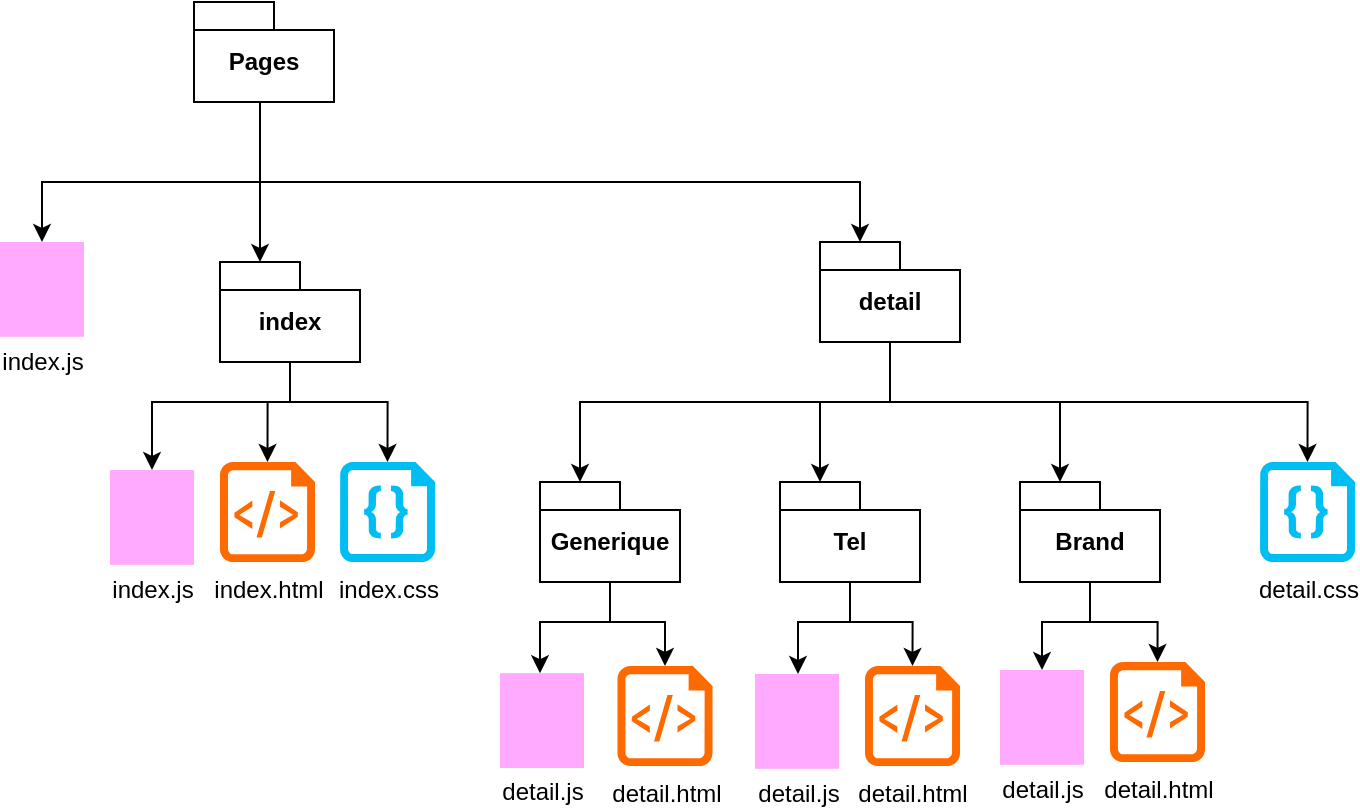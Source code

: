 <mxfile version="25.0.3">
  <diagram name="Page-1" id="C8sI8S7akujIS43JbPkm">
    <mxGraphModel dx="2388" dy="1168" grid="1" gridSize="10" guides="1" tooltips="1" connect="1" arrows="1" fold="1" page="1" pageScale="1" pageWidth="827" pageHeight="1169" math="0" shadow="0">
      <root>
        <mxCell id="0" />
        <mxCell id="1" parent="0" />
        <mxCell id="2LCq1G3_xKqZmttZIo4R-8" value="" style="edgeStyle=orthogonalEdgeStyle;rounded=0;orthogonalLoop=1;jettySize=auto;html=1;" edge="1" parent="1" source="2LCq1G3_xKqZmttZIo4R-6" target="2LCq1G3_xKqZmttZIo4R-7">
          <mxGeometry relative="1" as="geometry">
            <Array as="points">
              <mxPoint x="300" y="400" />
              <mxPoint x="600" y="400" />
            </Array>
          </mxGeometry>
        </mxCell>
        <mxCell id="2LCq1G3_xKqZmttZIo4R-10" value="" style="edgeStyle=orthogonalEdgeStyle;rounded=0;orthogonalLoop=1;jettySize=auto;html=1;" edge="1" parent="1" source="2LCq1G3_xKqZmttZIo4R-6" target="2LCq1G3_xKqZmttZIo4R-9">
          <mxGeometry relative="1" as="geometry">
            <Array as="points">
              <mxPoint x="300" y="380" />
              <mxPoint x="300" y="380" />
            </Array>
          </mxGeometry>
        </mxCell>
        <mxCell id="2LCq1G3_xKqZmttZIo4R-15" style="edgeStyle=orthogonalEdgeStyle;rounded=0;orthogonalLoop=1;jettySize=auto;html=1;" edge="1" parent="1" source="2LCq1G3_xKqZmttZIo4R-6" target="2LCq1G3_xKqZmttZIo4R-22">
          <mxGeometry relative="1" as="geometry">
            <mxPoint x="511" y="440" as="targetPoint" />
            <Array as="points">
              <mxPoint x="300" y="400" />
              <mxPoint x="191" y="400" />
            </Array>
          </mxGeometry>
        </mxCell>
        <mxCell id="2LCq1G3_xKqZmttZIo4R-6" value="Pages" style="shape=folder;fontStyle=1;spacingTop=10;tabWidth=40;tabHeight=14;tabPosition=left;html=1;whiteSpace=wrap;" vertex="1" parent="1">
          <mxGeometry x="267" y="310" width="70" height="50" as="geometry" />
        </mxCell>
        <mxCell id="2LCq1G3_xKqZmttZIo4R-7" value="detail" style="shape=folder;fontStyle=1;spacingTop=10;tabWidth=40;tabHeight=14;tabPosition=left;html=1;whiteSpace=wrap;" vertex="1" parent="1">
          <mxGeometry x="580" y="430" width="70" height="50" as="geometry" />
        </mxCell>
        <mxCell id="2LCq1G3_xKqZmttZIo4R-23" style="edgeStyle=orthogonalEdgeStyle;rounded=0;orthogonalLoop=1;jettySize=auto;html=1;" edge="1" parent="1" source="2LCq1G3_xKqZmttZIo4R-9" target="2LCq1G3_xKqZmttZIo4R-16">
          <mxGeometry relative="1" as="geometry">
            <Array as="points">
              <mxPoint x="315" y="510" />
              <mxPoint x="246" y="510" />
            </Array>
          </mxGeometry>
        </mxCell>
        <mxCell id="2LCq1G3_xKqZmttZIo4R-9" value="index" style="shape=folder;fontStyle=1;spacingTop=10;tabWidth=40;tabHeight=14;tabPosition=left;html=1;whiteSpace=wrap;" vertex="1" parent="1">
          <mxGeometry x="280" y="440" width="70" height="50" as="geometry" />
        </mxCell>
        <mxCell id="2LCq1G3_xKqZmttZIo4R-16" value="&lt;div&gt;&lt;br&gt;&lt;/div&gt;&lt;div&gt;&lt;br&gt;&lt;/div&gt;&lt;div&gt;&lt;br&gt;&lt;/div&gt;&lt;div&gt;&lt;br&gt;&lt;/div&gt;&lt;div&gt;&lt;br&gt;&lt;/div&gt;index.js" style="points=[];aspect=fixed;html=1;align=center;shadow=0;dashed=0;fillColor=#ffaaff;strokeColor=none;shape=mxgraph.alibaba_cloud.nodejs_performance_platform;" vertex="1" parent="1">
          <mxGeometry x="225" y="544" width="42" height="47.4" as="geometry" />
        </mxCell>
        <mxCell id="2LCq1G3_xKqZmttZIo4R-20" value="index.html" style="verticalLabelPosition=bottom;html=1;verticalAlign=top;align=center;strokeColor=none;fillColor=#FF6A00;shape=mxgraph.azure.script_file;pointerEvents=1;" vertex="1" parent="1">
          <mxGeometry x="280" y="540" width="47.5" height="50" as="geometry" />
        </mxCell>
        <mxCell id="2LCq1G3_xKqZmttZIo4R-21" value="index.css" style="verticalLabelPosition=bottom;html=1;verticalAlign=top;align=center;strokeColor=none;fillColor=#00BEF2;shape=mxgraph.azure.code_file;pointerEvents=1;" vertex="1" parent="1">
          <mxGeometry x="340" y="540" width="47.5" height="50" as="geometry" />
        </mxCell>
        <mxCell id="2LCq1G3_xKqZmttZIo4R-22" value="&lt;div&gt;&lt;br&gt;&lt;/div&gt;&lt;div&gt;&lt;br&gt;&lt;/div&gt;&lt;div&gt;&lt;br&gt;&lt;/div&gt;&lt;div&gt;&lt;br&gt;&lt;/div&gt;&lt;div&gt;&lt;br&gt;&lt;/div&gt;index.js" style="points=[];aspect=fixed;html=1;align=center;shadow=0;dashed=0;fillColor=#ffaaff;strokeColor=none;shape=mxgraph.alibaba_cloud.nodejs_performance_platform;" vertex="1" parent="1">
          <mxGeometry x="170" y="430" width="42" height="47.4" as="geometry" />
        </mxCell>
        <mxCell id="2LCq1G3_xKqZmttZIo4R-24" style="edgeStyle=orthogonalEdgeStyle;rounded=0;orthogonalLoop=1;jettySize=auto;html=1;entryX=0.5;entryY=0;entryDx=0;entryDy=0;entryPerimeter=0;" edge="1" parent="1" source="2LCq1G3_xKqZmttZIo4R-9" target="2LCq1G3_xKqZmttZIo4R-20">
          <mxGeometry relative="1" as="geometry">
            <Array as="points">
              <mxPoint x="315" y="510" />
              <mxPoint x="304" y="510" />
            </Array>
          </mxGeometry>
        </mxCell>
        <mxCell id="2LCq1G3_xKqZmttZIo4R-25" style="edgeStyle=orthogonalEdgeStyle;rounded=0;orthogonalLoop=1;jettySize=auto;html=1;entryX=0.5;entryY=0;entryDx=0;entryDy=0;entryPerimeter=0;" edge="1" parent="1" source="2LCq1G3_xKqZmttZIo4R-9" target="2LCq1G3_xKqZmttZIo4R-21">
          <mxGeometry relative="1" as="geometry">
            <Array as="points">
              <mxPoint x="315" y="510" />
              <mxPoint x="364" y="510" />
            </Array>
          </mxGeometry>
        </mxCell>
        <mxCell id="2LCq1G3_xKqZmttZIo4R-26" value="&lt;div&gt;&lt;br&gt;&lt;/div&gt;&lt;div&gt;&lt;br&gt;&lt;/div&gt;&lt;div&gt;&lt;br&gt;&lt;/div&gt;&lt;div&gt;&lt;br&gt;&lt;/div&gt;&lt;div&gt;&lt;br&gt;&lt;/div&gt;detail.js" style="points=[];aspect=fixed;html=1;align=center;shadow=0;dashed=0;fillColor=#ffaaff;strokeColor=none;shape=mxgraph.alibaba_cloud.nodejs_performance_platform;" vertex="1" parent="1">
          <mxGeometry x="420" y="645.6" width="42" height="47.4" as="geometry" />
        </mxCell>
        <mxCell id="2LCq1G3_xKqZmttZIo4R-27" value="detail.html" style="verticalLabelPosition=bottom;html=1;verticalAlign=top;align=center;strokeColor=none;fillColor=#FF6A00;shape=mxgraph.azure.script_file;pointerEvents=1;" vertex="1" parent="1">
          <mxGeometry x="478.75" y="642" width="47.5" height="50" as="geometry" />
        </mxCell>
        <mxCell id="2LCq1G3_xKqZmttZIo4R-29" value="Tel" style="shape=folder;fontStyle=1;spacingTop=10;tabWidth=40;tabHeight=14;tabPosition=left;html=1;whiteSpace=wrap;" vertex="1" parent="1">
          <mxGeometry x="560" y="550" width="70" height="50" as="geometry" />
        </mxCell>
        <mxCell id="2LCq1G3_xKqZmttZIo4R-43" style="edgeStyle=orthogonalEdgeStyle;rounded=0;orthogonalLoop=1;jettySize=auto;html=1;" edge="1" parent="1" source="2LCq1G3_xKqZmttZIo4R-30" target="2LCq1G3_xKqZmttZIo4R-26">
          <mxGeometry relative="1" as="geometry">
            <Array as="points">
              <mxPoint x="475" y="620" />
              <mxPoint x="440" y="620" />
            </Array>
          </mxGeometry>
        </mxCell>
        <mxCell id="2LCq1G3_xKqZmttZIo4R-30" value="Generique" style="shape=folder;fontStyle=1;spacingTop=10;tabWidth=40;tabHeight=14;tabPosition=left;html=1;whiteSpace=wrap;" vertex="1" parent="1">
          <mxGeometry x="440" y="550" width="70" height="50" as="geometry" />
        </mxCell>
        <mxCell id="2LCq1G3_xKqZmttZIo4R-47" style="edgeStyle=orthogonalEdgeStyle;rounded=0;orthogonalLoop=1;jettySize=auto;html=1;" edge="1" parent="1" source="2LCq1G3_xKqZmttZIo4R-31" target="2LCq1G3_xKqZmttZIo4R-38">
          <mxGeometry relative="1" as="geometry">
            <Array as="points">
              <mxPoint x="715" y="620" />
              <mxPoint x="691" y="620" />
            </Array>
          </mxGeometry>
        </mxCell>
        <mxCell id="2LCq1G3_xKqZmttZIo4R-31" value="Brand" style="shape=folder;fontStyle=1;spacingTop=10;tabWidth=40;tabHeight=14;tabPosition=left;html=1;whiteSpace=wrap;" vertex="1" parent="1">
          <mxGeometry x="680" y="550" width="70" height="50" as="geometry" />
        </mxCell>
        <mxCell id="2LCq1G3_xKqZmttZIo4R-32" style="edgeStyle=orthogonalEdgeStyle;rounded=0;orthogonalLoop=1;jettySize=auto;html=1;entryX=0;entryY=0;entryDx=20;entryDy=0;entryPerimeter=0;" edge="1" parent="1" source="2LCq1G3_xKqZmttZIo4R-7" target="2LCq1G3_xKqZmttZIo4R-30">
          <mxGeometry relative="1" as="geometry">
            <Array as="points">
              <mxPoint x="615" y="510" />
              <mxPoint x="460" y="510" />
            </Array>
          </mxGeometry>
        </mxCell>
        <mxCell id="2LCq1G3_xKqZmttZIo4R-33" style="edgeStyle=orthogonalEdgeStyle;rounded=0;orthogonalLoop=1;jettySize=auto;html=1;entryX=0;entryY=0;entryDx=20;entryDy=0;entryPerimeter=0;" edge="1" parent="1" source="2LCq1G3_xKqZmttZIo4R-7" target="2LCq1G3_xKqZmttZIo4R-29">
          <mxGeometry relative="1" as="geometry">
            <Array as="points">
              <mxPoint x="615" y="510" />
              <mxPoint x="580" y="510" />
            </Array>
          </mxGeometry>
        </mxCell>
        <mxCell id="2LCq1G3_xKqZmttZIo4R-34" style="edgeStyle=orthogonalEdgeStyle;rounded=0;orthogonalLoop=1;jettySize=auto;html=1;entryX=0;entryY=0;entryDx=20;entryDy=0;entryPerimeter=0;" edge="1" parent="1" source="2LCq1G3_xKqZmttZIo4R-7" target="2LCq1G3_xKqZmttZIo4R-31">
          <mxGeometry relative="1" as="geometry">
            <Array as="points">
              <mxPoint x="615" y="510" />
              <mxPoint x="700" y="510" />
            </Array>
          </mxGeometry>
        </mxCell>
        <mxCell id="2LCq1G3_xKqZmttZIo4R-35" value="&lt;div&gt;&lt;br&gt;&lt;/div&gt;&lt;div&gt;&lt;br&gt;&lt;/div&gt;&lt;div&gt;&lt;br&gt;&lt;/div&gt;&lt;div&gt;&lt;br&gt;&lt;/div&gt;&lt;div&gt;&lt;br&gt;&lt;/div&gt;detail.js" style="points=[];aspect=fixed;html=1;align=center;shadow=0;dashed=0;fillColor=#ffaaff;strokeColor=none;shape=mxgraph.alibaba_cloud.nodejs_performance_platform;" vertex="1" parent="1">
          <mxGeometry x="547.5" y="646" width="42" height="47.4" as="geometry" />
        </mxCell>
        <mxCell id="2LCq1G3_xKqZmttZIo4R-36" value="detail.html" style="verticalLabelPosition=bottom;html=1;verticalAlign=top;align=center;strokeColor=none;fillColor=#FF6A00;shape=mxgraph.azure.script_file;pointerEvents=1;" vertex="1" parent="1">
          <mxGeometry x="602.5" y="642" width="47.5" height="50" as="geometry" />
        </mxCell>
        <mxCell id="2LCq1G3_xKqZmttZIo4R-38" value="&lt;div&gt;&lt;br&gt;&lt;/div&gt;&lt;div&gt;&lt;br&gt;&lt;/div&gt;&lt;div&gt;&lt;br&gt;&lt;/div&gt;&lt;div&gt;&lt;br&gt;&lt;/div&gt;&lt;div&gt;&lt;br&gt;&lt;/div&gt;detail.js" style="points=[];aspect=fixed;html=1;align=center;shadow=0;dashed=0;fillColor=#ffaaff;strokeColor=none;shape=mxgraph.alibaba_cloud.nodejs_performance_platform;" vertex="1" parent="1">
          <mxGeometry x="670" y="644" width="42" height="47.4" as="geometry" />
        </mxCell>
        <mxCell id="2LCq1G3_xKqZmttZIo4R-39" value="detail.html" style="verticalLabelPosition=bottom;html=1;verticalAlign=top;align=center;strokeColor=none;fillColor=#FF6A00;shape=mxgraph.azure.script_file;pointerEvents=1;" vertex="1" parent="1">
          <mxGeometry x="725" y="640" width="47.5" height="50" as="geometry" />
        </mxCell>
        <mxCell id="2LCq1G3_xKqZmttZIo4R-41" value="detail.css" style="verticalLabelPosition=bottom;html=1;verticalAlign=top;align=center;strokeColor=none;fillColor=#00BEF2;shape=mxgraph.azure.code_file;pointerEvents=1;" vertex="1" parent="1">
          <mxGeometry x="800" y="540" width="47.5" height="50" as="geometry" />
        </mxCell>
        <mxCell id="2LCq1G3_xKqZmttZIo4R-42" style="edgeStyle=orthogonalEdgeStyle;rounded=0;orthogonalLoop=1;jettySize=auto;html=1;entryX=0.5;entryY=0;entryDx=0;entryDy=0;entryPerimeter=0;" edge="1" parent="1" source="2LCq1G3_xKqZmttZIo4R-7" target="2LCq1G3_xKqZmttZIo4R-41">
          <mxGeometry relative="1" as="geometry">
            <Array as="points">
              <mxPoint x="615" y="510" />
              <mxPoint x="824" y="510" />
            </Array>
          </mxGeometry>
        </mxCell>
        <mxCell id="2LCq1G3_xKqZmttZIo4R-44" style="edgeStyle=orthogonalEdgeStyle;rounded=0;orthogonalLoop=1;jettySize=auto;html=1;entryX=0.5;entryY=0;entryDx=0;entryDy=0;entryPerimeter=0;" edge="1" parent="1" source="2LCq1G3_xKqZmttZIo4R-30" target="2LCq1G3_xKqZmttZIo4R-27">
          <mxGeometry relative="1" as="geometry">
            <Array as="points">
              <mxPoint x="475" y="620" />
              <mxPoint x="503" y="620" />
            </Array>
          </mxGeometry>
        </mxCell>
        <mxCell id="2LCq1G3_xKqZmttZIo4R-45" style="edgeStyle=orthogonalEdgeStyle;rounded=0;orthogonalLoop=1;jettySize=auto;html=1;entryX=0.5;entryY=0;entryDx=0;entryDy=0;entryPerimeter=0;" edge="1" parent="1" source="2LCq1G3_xKqZmttZIo4R-29" target="2LCq1G3_xKqZmttZIo4R-36">
          <mxGeometry relative="1" as="geometry">
            <Array as="points">
              <mxPoint x="595" y="620" />
              <mxPoint x="626" y="620" />
            </Array>
          </mxGeometry>
        </mxCell>
        <mxCell id="2LCq1G3_xKqZmttZIo4R-46" style="edgeStyle=orthogonalEdgeStyle;rounded=0;orthogonalLoop=1;jettySize=auto;html=1;" edge="1" parent="1" source="2LCq1G3_xKqZmttZIo4R-29" target="2LCq1G3_xKqZmttZIo4R-35">
          <mxGeometry relative="1" as="geometry">
            <Array as="points">
              <mxPoint x="595" y="620" />
              <mxPoint x="569" y="620" />
            </Array>
          </mxGeometry>
        </mxCell>
        <mxCell id="2LCq1G3_xKqZmttZIo4R-48" style="edgeStyle=orthogonalEdgeStyle;rounded=0;orthogonalLoop=1;jettySize=auto;html=1;entryX=0.5;entryY=0;entryDx=0;entryDy=0;entryPerimeter=0;" edge="1" parent="1" source="2LCq1G3_xKqZmttZIo4R-31" target="2LCq1G3_xKqZmttZIo4R-39">
          <mxGeometry relative="1" as="geometry" />
        </mxCell>
      </root>
    </mxGraphModel>
  </diagram>
</mxfile>
